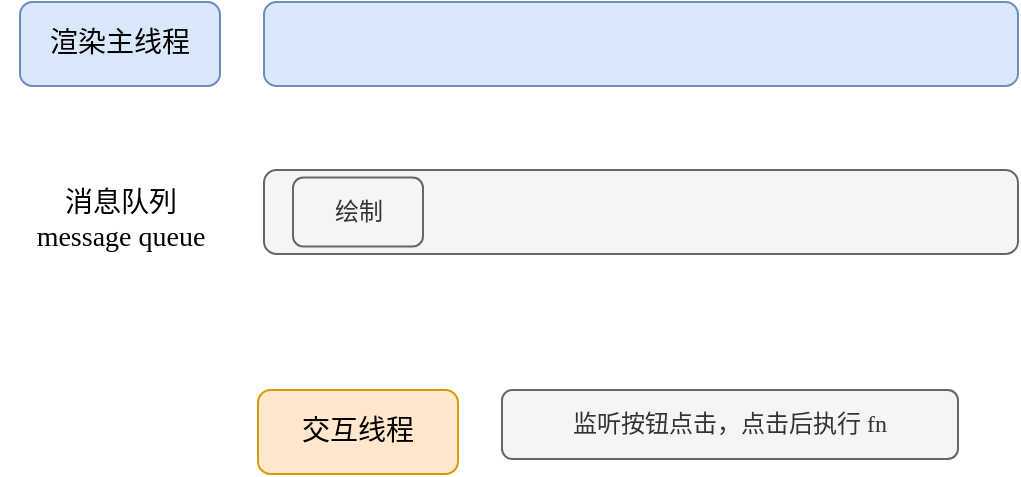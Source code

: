 <mxfile>
    <diagram id="j6MMx3zVA6UG3kYNeDhy" name="单队列演示">
        <mxGraphModel dx="851" dy="511" grid="1" gridSize="10" guides="1" tooltips="1" connect="1" arrows="1" fold="1" page="1" pageScale="1" pageWidth="827" pageHeight="1169" background="none" math="0" shadow="0">
            <root>
                <mxCell id="0"/>
                <mxCell id="1" parent="0"/>
                <mxCell id="2" value="渲染主线程" style="rounded=1;whiteSpace=wrap;html=1;fontFamily=Roboto Mono;fontSize=14;fillColor=#dae8fc;strokeColor=#6c8ebf;" parent="1" vertex="1">
                    <mxGeometry x="89" y="119" width="100" height="42" as="geometry"/>
                </mxCell>
                <mxCell id="3" value="" style="rounded=1;whiteSpace=wrap;html=1;fontFamily=Roboto Mono;fontSize=14;fillColor=#dae8fc;strokeColor=#6c8ebf;" parent="1" vertex="1">
                    <mxGeometry x="211" y="119" width="377" height="42" as="geometry"/>
                </mxCell>
                <mxCell id="4" value="" style="rounded=1;whiteSpace=wrap;html=1;fontFamily=Roboto Mono;fontSize=14;fillColor=#f5f5f5;strokeColor=#666666;fontColor=#333333;" parent="1" vertex="1">
                    <mxGeometry x="211" y="203" width="377" height="42" as="geometry"/>
                </mxCell>
                <mxCell id="5" value="消息队列&lt;br&gt;message queue" style="text;html=1;align=center;verticalAlign=top;resizable=0;points=[];autosize=1;strokeColor=none;fillColor=none;fontSize=14;fontFamily=Roboto Mono;" parent="1" vertex="1">
                    <mxGeometry x="79.5" y="205" width="119" height="38" as="geometry"/>
                </mxCell>
                <mxCell id="11" value="交互线程" style="rounded=1;whiteSpace=wrap;html=1;fontFamily=Roboto Mono;fontSize=14;fillColor=#ffe6cc;strokeColor=#d79b00;" parent="1" vertex="1">
                    <mxGeometry x="208" y="313" width="100" height="42" as="geometry"/>
                </mxCell>
                <mxCell id="27" value="监听按钮点击，点击后执行 fn" style="rounded=1;whiteSpace=wrap;html=1;fontFamily=Roboto Mono;fontSize=12;fillColor=#f5f5f5;strokeColor=#666666;fontColor=#333333;" parent="1" vertex="1">
                    <mxGeometry x="330" y="313" width="228" height="34.5" as="geometry"/>
                </mxCell>
                <mxCell id="30" value="绘制" style="rounded=1;whiteSpace=wrap;html=1;fontFamily=Roboto Mono;fontSize=12;fillColor=#f5f5f5;strokeColor=#666666;fontColor=#333333;" parent="1" vertex="1">
                    <mxGeometry x="225.5" y="206.75" width="65" height="34.5" as="geometry"/>
                </mxCell>
            </root>
        </mxGraphModel>
    </diagram>
    <diagram name="多队列演示" id="qosdZPUmqT6TrNY6YO2C">
        <mxGraphModel dx="764" dy="412" grid="0" gridSize="10" guides="1" tooltips="1" connect="1" arrows="1" fold="1" page="1" pageScale="1" pageWidth="827" pageHeight="1169" math="0" shadow="0">
            <root>
                <mxCell id="IcJjtIm7yJr0aKIhH1Xx-0"/>
                <mxCell id="IcJjtIm7yJr0aKIhH1Xx-1" parent="IcJjtIm7yJr0aKIhH1Xx-0"/>
                <mxCell id="IcJjtIm7yJr0aKIhH1Xx-2" value="渲染主线程" style="rounded=1;whiteSpace=wrap;html=1;fontFamily=Roboto Mono;fontSize=14;fillColor=#dae8fc;strokeColor=#6c8ebf;" parent="IcJjtIm7yJr0aKIhH1Xx-1" vertex="1">
                    <mxGeometry x="89" y="119" width="100" height="42" as="geometry"/>
                </mxCell>
                <mxCell id="IcJjtIm7yJr0aKIhH1Xx-3" value="" style="rounded=1;whiteSpace=wrap;html=1;fontFamily=Roboto Mono;fontSize=14;fillColor=#dae8fc;strokeColor=#6c8ebf;" parent="IcJjtIm7yJr0aKIhH1Xx-1" vertex="1">
                    <mxGeometry x="211" y="119" width="377" height="42" as="geometry"/>
                </mxCell>
                <mxCell id="IcJjtIm7yJr0aKIhH1Xx-4" value="" style="rounded=1;whiteSpace=wrap;html=1;fontFamily=Roboto Mono;fontSize=14;fillColor=#f5f5f5;strokeColor=#666666;fontColor=#333333;" parent="IcJjtIm7yJr0aKIhH1Xx-1" vertex="1">
                    <mxGeometry x="211" y="234" width="377" height="42" as="geometry"/>
                </mxCell>
                <mxCell id="IcJjtIm7yJr0aKIhH1Xx-5" value="延时队列" style="text;html=1;align=center;verticalAlign=top;resizable=0;points=[];autosize=1;strokeColor=none;fillColor=none;fontSize=14;fontFamily=Roboto Mono;" parent="IcJjtIm7yJr0aKIhH1Xx-1" vertex="1">
                    <mxGeometry x="109" y="244.5" width="66" height="21" as="geometry"/>
                </mxCell>
                <mxCell id="IcJjtIm7yJr0aKIhH1Xx-6" value="其他线程" style="rounded=1;whiteSpace=wrap;html=1;fontFamily=Roboto Mono;fontSize=14;fillColor=#ffe6cc;strokeColor=#d79b00;" parent="IcJjtIm7yJr0aKIhH1Xx-1" vertex="1">
                    <mxGeometry x="211" y="361" width="100" height="42" as="geometry"/>
                </mxCell>
                <mxCell id="IcJjtIm7yJr0aKIhH1Xx-8" value="交互队列" style="text;html=1;align=center;verticalAlign=top;resizable=0;points=[];autosize=1;strokeColor=none;fillColor=none;fontSize=14;fontFamily=Roboto Mono;" parent="IcJjtIm7yJr0aKIhH1Xx-1" vertex="1">
                    <mxGeometry x="109" y="300" width="66" height="21" as="geometry"/>
                </mxCell>
                <mxCell id="IcJjtIm7yJr0aKIhH1Xx-9" value="" style="rounded=1;whiteSpace=wrap;html=1;fontFamily=Roboto Mono;fontSize=14;fillColor=#f5f5f5;strokeColor=#666666;fontColor=#333333;" parent="IcJjtIm7yJr0aKIhH1Xx-1" vertex="1">
                    <mxGeometry x="211" y="291" width="377" height="42" as="geometry"/>
                </mxCell>
                <mxCell id="IcJjtIm7yJr0aKIhH1Xx-10" value="" style="rounded=1;whiteSpace=wrap;html=1;fontFamily=Roboto Mono;fontSize=14;fillColor=#f8cecc;strokeColor=#b85450;" parent="IcJjtIm7yJr0aKIhH1Xx-1" vertex="1">
                    <mxGeometry x="211" y="176" width="377" height="42" as="geometry"/>
                </mxCell>
                <mxCell id="IcJjtIm7yJr0aKIhH1Xx-11" value="微队列" style="text;html=1;align=center;verticalAlign=top;resizable=0;points=[];autosize=1;strokeColor=none;fillColor=none;fontSize=14;fontFamily=Roboto Mono;" parent="IcJjtIm7yJr0aKIhH1Xx-1" vertex="1">
                    <mxGeometry x="116" y="186.5" width="52" height="21" as="geometry"/>
                </mxCell>
                <mxCell id="39OcCqufpP5kzP_BHJvC-10" value="fn3" style="rounded=1;whiteSpace=wrap;html=1;fontFamily=Roboto Mono;fontSize=12;fillColor=#f5f5f5;strokeColor=#666666;fontColor=#333333;" parent="IcJjtIm7yJr0aKIhH1Xx-1" vertex="1">
                    <mxGeometry x="219" y="240.5" width="97" height="29" as="geometry"/>
                </mxCell>
            </root>
        </mxGraphModel>
    </diagram>
</mxfile>